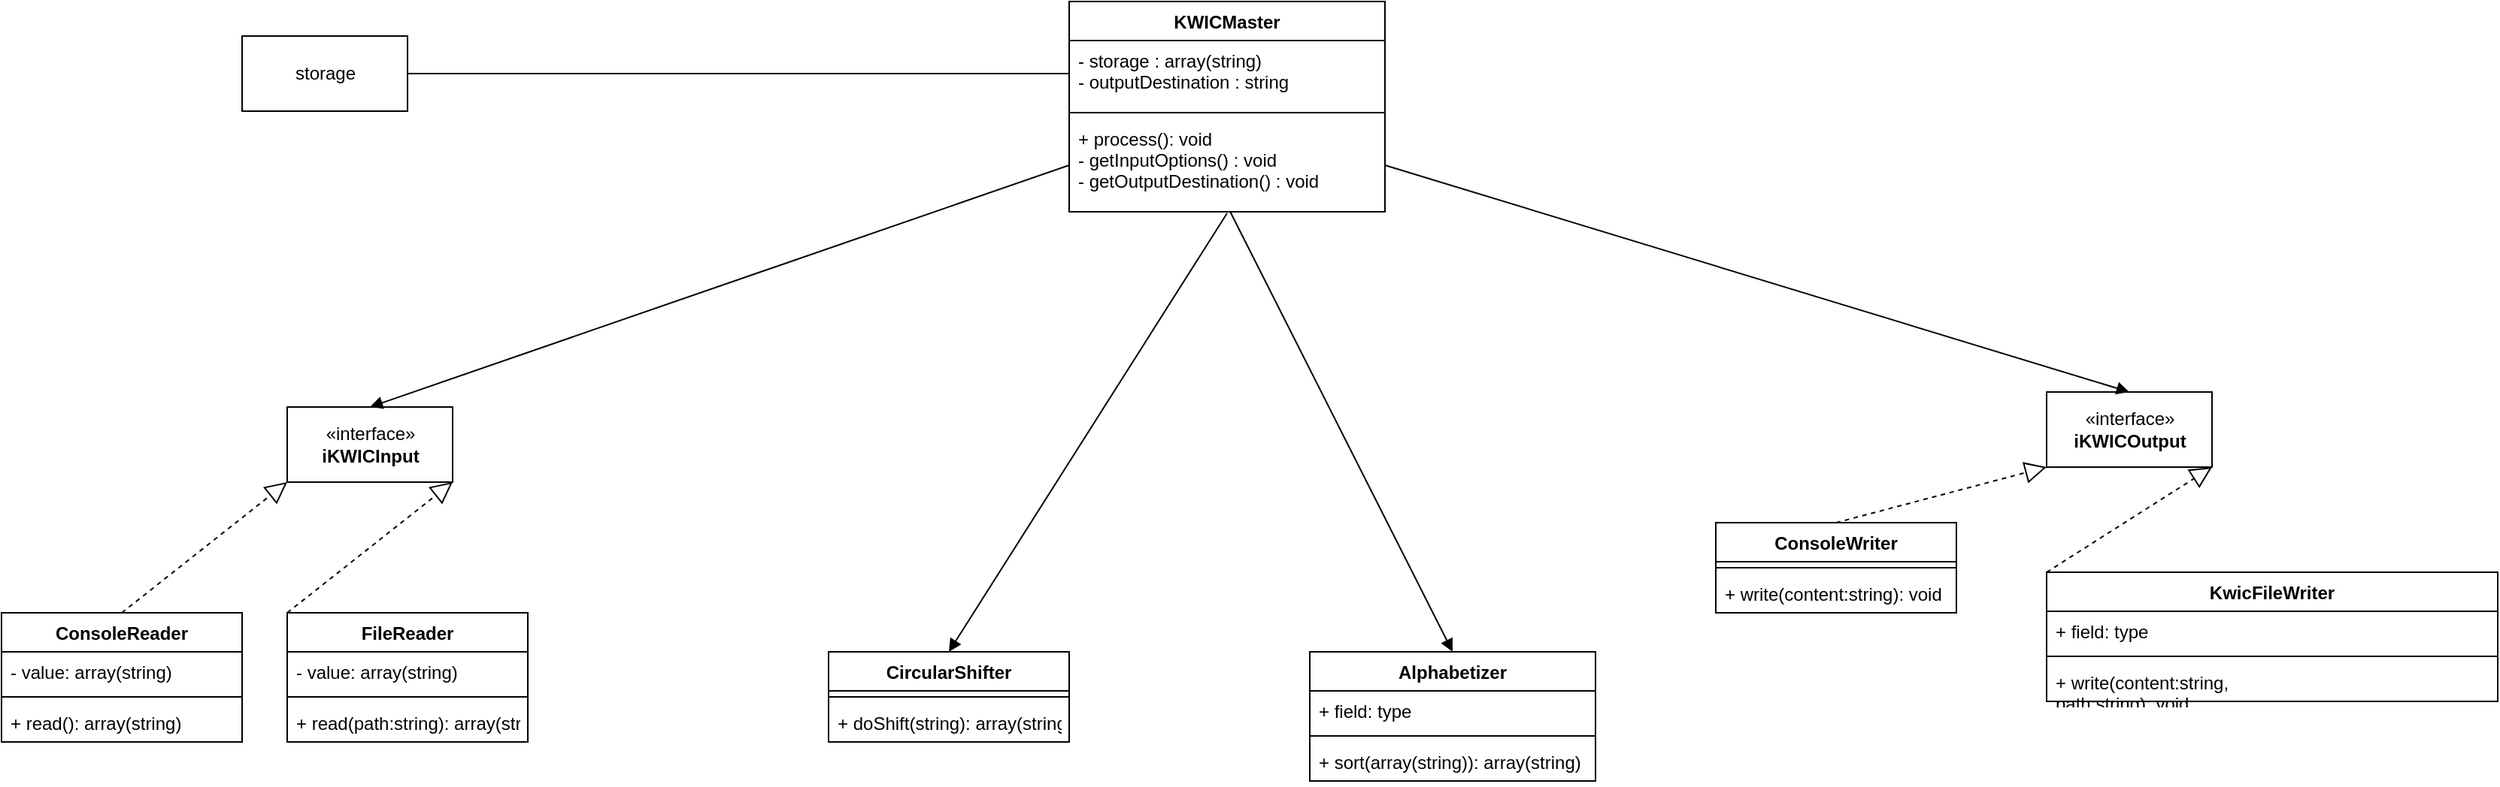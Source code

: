 <mxfile version="14.2.7" type="github">
  <diagram name="Page-1" id="929967ad-93f9-6ef4-fab6-5d389245f69c">
    <mxGraphModel dx="2013" dy="1041" grid="1" gridSize="10" guides="1" tooltips="1" connect="1" arrows="1" fold="1" page="1" pageScale="1.5" pageWidth="1169" pageHeight="826" background="none" math="0" shadow="0">
      <root>
        <mxCell id="0" style=";html=1;" />
        <mxCell id="1" style=";html=1;" parent="0" />
        <mxCell id="phy_oIgyeEhYIAaXvfVB-1" value="KWICMaster" style="swimlane;fontStyle=1;align=center;verticalAlign=top;childLayout=stackLayout;horizontal=1;startSize=26;horizontalStack=0;resizeParent=1;resizeParentMax=0;resizeLast=0;collapsible=1;marginBottom=0;" vertex="1" parent="1">
          <mxGeometry x="770" y="170" width="210" height="140" as="geometry" />
        </mxCell>
        <mxCell id="phy_oIgyeEhYIAaXvfVB-2" value="- storage : array(string)&#xa;- outputDestination : string&#xa;" style="text;strokeColor=none;fillColor=none;align=left;verticalAlign=top;spacingLeft=4;spacingRight=4;overflow=hidden;rotatable=0;points=[[0,0.5],[1,0.5]];portConstraint=eastwest;" vertex="1" parent="phy_oIgyeEhYIAaXvfVB-1">
          <mxGeometry y="26" width="210" height="44" as="geometry" />
        </mxCell>
        <mxCell id="phy_oIgyeEhYIAaXvfVB-3" value="" style="line;strokeWidth=1;fillColor=none;align=left;verticalAlign=middle;spacingTop=-1;spacingLeft=3;spacingRight=3;rotatable=0;labelPosition=right;points=[];portConstraint=eastwest;" vertex="1" parent="phy_oIgyeEhYIAaXvfVB-1">
          <mxGeometry y="70" width="210" height="8" as="geometry" />
        </mxCell>
        <mxCell id="phy_oIgyeEhYIAaXvfVB-4" value="+ process(): void&#xa;- getInputOptions() : void&#xa;- getOutputDestination() : void" style="text;strokeColor=none;fillColor=none;align=left;verticalAlign=top;spacingLeft=4;spacingRight=4;overflow=hidden;rotatable=0;points=[[0,0.5],[1,0.5]];portConstraint=eastwest;" vertex="1" parent="phy_oIgyeEhYIAaXvfVB-1">
          <mxGeometry y="78" width="210" height="62" as="geometry" />
        </mxCell>
        <mxCell id="phy_oIgyeEhYIAaXvfVB-5" value="ConsoleReader" style="swimlane;fontStyle=1;align=center;verticalAlign=top;childLayout=stackLayout;horizontal=1;startSize=26;horizontalStack=0;resizeParent=1;resizeParentMax=0;resizeLast=0;collapsible=1;marginBottom=0;" vertex="1" parent="1">
          <mxGeometry x="60" y="577" width="160" height="86" as="geometry" />
        </mxCell>
        <mxCell id="phy_oIgyeEhYIAaXvfVB-6" value="- value: array(string)" style="text;strokeColor=none;fillColor=none;align=left;verticalAlign=top;spacingLeft=4;spacingRight=4;overflow=hidden;rotatable=0;points=[[0,0.5],[1,0.5]];portConstraint=eastwest;" vertex="1" parent="phy_oIgyeEhYIAaXvfVB-5">
          <mxGeometry y="26" width="160" height="26" as="geometry" />
        </mxCell>
        <mxCell id="phy_oIgyeEhYIAaXvfVB-7" value="" style="line;strokeWidth=1;fillColor=none;align=left;verticalAlign=middle;spacingTop=-1;spacingLeft=3;spacingRight=3;rotatable=0;labelPosition=right;points=[];portConstraint=eastwest;" vertex="1" parent="phy_oIgyeEhYIAaXvfVB-5">
          <mxGeometry y="52" width="160" height="8" as="geometry" />
        </mxCell>
        <mxCell id="phy_oIgyeEhYIAaXvfVB-8" value="+ read(): array(string)" style="text;strokeColor=none;fillColor=none;align=left;verticalAlign=top;spacingLeft=4;spacingRight=4;overflow=hidden;rotatable=0;points=[[0,0.5],[1,0.5]];portConstraint=eastwest;" vertex="1" parent="phy_oIgyeEhYIAaXvfVB-5">
          <mxGeometry y="60" width="160" height="26" as="geometry" />
        </mxCell>
        <mxCell id="phy_oIgyeEhYIAaXvfVB-9" value="«interface»&lt;br&gt;&lt;b&gt;iKWICInput&lt;/b&gt;" style="html=1;" vertex="1" parent="1">
          <mxGeometry x="250" y="440" width="110" height="50" as="geometry" />
        </mxCell>
        <mxCell id="phy_oIgyeEhYIAaXvfVB-10" value="«interface»&lt;br&gt;&lt;b&gt;iKWICOutput&lt;/b&gt;" style="html=1;" vertex="1" parent="1">
          <mxGeometry x="1420" y="430" width="110" height="50" as="geometry" />
        </mxCell>
        <mxCell id="phy_oIgyeEhYIAaXvfVB-11" value="FileReader" style="swimlane;fontStyle=1;align=center;verticalAlign=top;childLayout=stackLayout;horizontal=1;startSize=26;horizontalStack=0;resizeParent=1;resizeParentMax=0;resizeLast=0;collapsible=1;marginBottom=0;" vertex="1" parent="1">
          <mxGeometry x="250" y="577" width="160" height="86" as="geometry" />
        </mxCell>
        <mxCell id="phy_oIgyeEhYIAaXvfVB-12" value="- value: array(string)" style="text;strokeColor=none;fillColor=none;align=left;verticalAlign=top;spacingLeft=4;spacingRight=4;overflow=hidden;rotatable=0;points=[[0,0.5],[1,0.5]];portConstraint=eastwest;" vertex="1" parent="phy_oIgyeEhYIAaXvfVB-11">
          <mxGeometry y="26" width="160" height="26" as="geometry" />
        </mxCell>
        <mxCell id="phy_oIgyeEhYIAaXvfVB-13" value="" style="line;strokeWidth=1;fillColor=none;align=left;verticalAlign=middle;spacingTop=-1;spacingLeft=3;spacingRight=3;rotatable=0;labelPosition=right;points=[];portConstraint=eastwest;" vertex="1" parent="phy_oIgyeEhYIAaXvfVB-11">
          <mxGeometry y="52" width="160" height="8" as="geometry" />
        </mxCell>
        <mxCell id="phy_oIgyeEhYIAaXvfVB-14" value="+ read(path:string): array(string)" style="text;strokeColor=none;fillColor=none;align=left;verticalAlign=top;spacingLeft=4;spacingRight=4;overflow=hidden;rotatable=0;points=[[0,0.5],[1,0.5]];portConstraint=eastwest;" vertex="1" parent="phy_oIgyeEhYIAaXvfVB-11">
          <mxGeometry y="60" width="160" height="26" as="geometry" />
        </mxCell>
        <mxCell id="phy_oIgyeEhYIAaXvfVB-15" value="ConsoleWriter" style="swimlane;fontStyle=1;align=center;verticalAlign=top;childLayout=stackLayout;horizontal=1;startSize=26;horizontalStack=0;resizeParent=1;resizeParentMax=0;resizeLast=0;collapsible=1;marginBottom=0;" vertex="1" parent="1">
          <mxGeometry x="1200" y="517" width="160" height="60" as="geometry" />
        </mxCell>
        <mxCell id="phy_oIgyeEhYIAaXvfVB-17" value="" style="line;strokeWidth=1;fillColor=none;align=left;verticalAlign=middle;spacingTop=-1;spacingLeft=3;spacingRight=3;rotatable=0;labelPosition=right;points=[];portConstraint=eastwest;" vertex="1" parent="phy_oIgyeEhYIAaXvfVB-15">
          <mxGeometry y="26" width="160" height="8" as="geometry" />
        </mxCell>
        <mxCell id="phy_oIgyeEhYIAaXvfVB-18" value="+ write(content:string): void" style="text;strokeColor=none;fillColor=none;align=left;verticalAlign=top;spacingLeft=4;spacingRight=4;overflow=hidden;rotatable=0;points=[[0,0.5],[1,0.5]];portConstraint=eastwest;" vertex="1" parent="phy_oIgyeEhYIAaXvfVB-15">
          <mxGeometry y="34" width="160" height="26" as="geometry" />
        </mxCell>
        <mxCell id="phy_oIgyeEhYIAaXvfVB-19" value="KwicFileWriter" style="swimlane;fontStyle=1;align=center;verticalAlign=top;childLayout=stackLayout;horizontal=1;startSize=26;horizontalStack=0;resizeParent=1;resizeParentMax=0;resizeLast=0;collapsible=1;marginBottom=0;" vertex="1" parent="1">
          <mxGeometry x="1420" y="550" width="300" height="86" as="geometry" />
        </mxCell>
        <mxCell id="phy_oIgyeEhYIAaXvfVB-20" value="+ field: type" style="text;strokeColor=none;fillColor=none;align=left;verticalAlign=top;spacingLeft=4;spacingRight=4;overflow=hidden;rotatable=0;points=[[0,0.5],[1,0.5]];portConstraint=eastwest;" vertex="1" parent="phy_oIgyeEhYIAaXvfVB-19">
          <mxGeometry y="26" width="300" height="26" as="geometry" />
        </mxCell>
        <mxCell id="phy_oIgyeEhYIAaXvfVB-21" value="" style="line;strokeWidth=1;fillColor=none;align=left;verticalAlign=middle;spacingTop=-1;spacingLeft=3;spacingRight=3;rotatable=0;labelPosition=right;points=[];portConstraint=eastwest;" vertex="1" parent="phy_oIgyeEhYIAaXvfVB-19">
          <mxGeometry y="52" width="300" height="8" as="geometry" />
        </mxCell>
        <mxCell id="phy_oIgyeEhYIAaXvfVB-22" value="+ write(content:string, &#xa;path:string): void" style="text;strokeColor=none;fillColor=none;align=left;verticalAlign=top;spacingLeft=4;spacingRight=4;overflow=hidden;rotatable=0;points=[[0,0.5],[1,0.5]];portConstraint=eastwest;" vertex="1" parent="phy_oIgyeEhYIAaXvfVB-19">
          <mxGeometry y="60" width="300" height="26" as="geometry" />
        </mxCell>
        <mxCell id="phy_oIgyeEhYIAaXvfVB-32" value="" style="endArrow=block;dashed=1;endFill=0;endSize=12;html=1;exitX=0.5;exitY=0;exitDx=0;exitDy=0;entryX=0;entryY=1;entryDx=0;entryDy=0;" edge="1" parent="1" source="phy_oIgyeEhYIAaXvfVB-5" target="phy_oIgyeEhYIAaXvfVB-9">
          <mxGeometry width="160" relative="1" as="geometry">
            <mxPoint x="500" y="520" as="sourcePoint" />
            <mxPoint x="660" y="520" as="targetPoint" />
          </mxGeometry>
        </mxCell>
        <mxCell id="phy_oIgyeEhYIAaXvfVB-33" value="" style="endArrow=block;dashed=1;endFill=0;endSize=12;html=1;exitX=0;exitY=0;exitDx=0;exitDy=0;entryX=1;entryY=1;entryDx=0;entryDy=0;" edge="1" parent="1" source="phy_oIgyeEhYIAaXvfVB-11" target="phy_oIgyeEhYIAaXvfVB-9">
          <mxGeometry width="160" relative="1" as="geometry">
            <mxPoint x="150" y="587" as="sourcePoint" />
            <mxPoint x="260" y="500" as="targetPoint" />
          </mxGeometry>
        </mxCell>
        <mxCell id="phy_oIgyeEhYIAaXvfVB-34" value="" style="endArrow=block;dashed=1;endFill=0;endSize=12;html=1;exitX=0.5;exitY=0;exitDx=0;exitDy=0;entryX=0;entryY=1;entryDx=0;entryDy=0;" edge="1" parent="1" source="phy_oIgyeEhYIAaXvfVB-15" target="phy_oIgyeEhYIAaXvfVB-10">
          <mxGeometry width="160" relative="1" as="geometry">
            <mxPoint x="1310" y="557" as="sourcePoint" />
            <mxPoint x="1420" y="470" as="targetPoint" />
          </mxGeometry>
        </mxCell>
        <mxCell id="phy_oIgyeEhYIAaXvfVB-35" value="" style="endArrow=block;dashed=1;endFill=0;endSize=12;html=1;exitX=0;exitY=0;exitDx=0;exitDy=0;entryX=1;entryY=1;entryDx=0;entryDy=0;" edge="1" parent="1" source="phy_oIgyeEhYIAaXvfVB-19" target="phy_oIgyeEhYIAaXvfVB-10">
          <mxGeometry width="160" relative="1" as="geometry">
            <mxPoint x="1360" y="577" as="sourcePoint" />
            <mxPoint x="1430" y="490" as="targetPoint" />
          </mxGeometry>
        </mxCell>
        <mxCell id="phy_oIgyeEhYIAaXvfVB-40" value="" style="html=1;verticalAlign=bottom;endArrow=block;exitX=0;exitY=0.5;exitDx=0;exitDy=0;entryX=0.5;entryY=0;entryDx=0;entryDy=0;" edge="1" parent="1" source="phy_oIgyeEhYIAaXvfVB-4" target="phy_oIgyeEhYIAaXvfVB-9">
          <mxGeometry width="80" relative="1" as="geometry">
            <mxPoint x="460" y="360" as="sourcePoint" />
            <mxPoint x="540" y="360" as="targetPoint" />
          </mxGeometry>
        </mxCell>
        <mxCell id="phy_oIgyeEhYIAaXvfVB-41" value="" style="html=1;verticalAlign=bottom;endArrow=block;exitX=1;exitY=0.5;exitDx=0;exitDy=0;entryX=0.5;entryY=0;entryDx=0;entryDy=0;" edge="1" parent="1" source="phy_oIgyeEhYIAaXvfVB-4" target="phy_oIgyeEhYIAaXvfVB-10">
          <mxGeometry width="80" relative="1" as="geometry">
            <mxPoint x="780" y="289" as="sourcePoint" />
            <mxPoint x="315" y="450" as="targetPoint" />
          </mxGeometry>
        </mxCell>
        <mxCell id="phy_oIgyeEhYIAaXvfVB-42" value="CircularShifter" style="swimlane;fontStyle=1;align=center;verticalAlign=top;childLayout=stackLayout;horizontal=1;startSize=26;horizontalStack=0;resizeParent=1;resizeParentMax=0;resizeLast=0;collapsible=1;marginBottom=0;" vertex="1" parent="1">
          <mxGeometry x="610" y="603" width="160" height="60" as="geometry" />
        </mxCell>
        <mxCell id="phy_oIgyeEhYIAaXvfVB-44" value="" style="line;strokeWidth=1;fillColor=none;align=left;verticalAlign=middle;spacingTop=-1;spacingLeft=3;spacingRight=3;rotatable=0;labelPosition=right;points=[];portConstraint=eastwest;" vertex="1" parent="phy_oIgyeEhYIAaXvfVB-42">
          <mxGeometry y="26" width="160" height="8" as="geometry" />
        </mxCell>
        <mxCell id="phy_oIgyeEhYIAaXvfVB-45" value="+ doShift(string): array(string)" style="text;strokeColor=none;fillColor=none;align=left;verticalAlign=top;spacingLeft=4;spacingRight=4;overflow=hidden;rotatable=0;points=[[0,0.5],[1,0.5]];portConstraint=eastwest;" vertex="1" parent="phy_oIgyeEhYIAaXvfVB-42">
          <mxGeometry y="34" width="160" height="26" as="geometry" />
        </mxCell>
        <mxCell id="phy_oIgyeEhYIAaXvfVB-46" value="Alphabetizer" style="swimlane;fontStyle=1;align=center;verticalAlign=top;childLayout=stackLayout;horizontal=1;startSize=26;horizontalStack=0;resizeParent=1;resizeParentMax=0;resizeLast=0;collapsible=1;marginBottom=0;" vertex="1" parent="1">
          <mxGeometry x="930" y="603" width="190" height="86" as="geometry" />
        </mxCell>
        <mxCell id="phy_oIgyeEhYIAaXvfVB-47" value="+ field: type" style="text;strokeColor=none;fillColor=none;align=left;verticalAlign=top;spacingLeft=4;spacingRight=4;overflow=hidden;rotatable=0;points=[[0,0.5],[1,0.5]];portConstraint=eastwest;" vertex="1" parent="phy_oIgyeEhYIAaXvfVB-46">
          <mxGeometry y="26" width="190" height="26" as="geometry" />
        </mxCell>
        <mxCell id="phy_oIgyeEhYIAaXvfVB-48" value="" style="line;strokeWidth=1;fillColor=none;align=left;verticalAlign=middle;spacingTop=-1;spacingLeft=3;spacingRight=3;rotatable=0;labelPosition=right;points=[];portConstraint=eastwest;" vertex="1" parent="phy_oIgyeEhYIAaXvfVB-46">
          <mxGeometry y="52" width="190" height="8" as="geometry" />
        </mxCell>
        <mxCell id="phy_oIgyeEhYIAaXvfVB-49" value="+ sort(array(string)): array(string)" style="text;strokeColor=none;fillColor=none;align=left;verticalAlign=top;spacingLeft=4;spacingRight=4;overflow=hidden;rotatable=0;points=[[0,0.5],[1,0.5]];portConstraint=eastwest;" vertex="1" parent="phy_oIgyeEhYIAaXvfVB-46">
          <mxGeometry y="60" width="190" height="26" as="geometry" />
        </mxCell>
        <mxCell id="phy_oIgyeEhYIAaXvfVB-50" value="" style="html=1;verticalAlign=bottom;endArrow=block;exitX=0.5;exitY=1.016;exitDx=0;exitDy=0;entryX=0.5;entryY=0;entryDx=0;entryDy=0;exitPerimeter=0;" edge="1" parent="1" source="phy_oIgyeEhYIAaXvfVB-4" target="phy_oIgyeEhYIAaXvfVB-42">
          <mxGeometry width="80" relative="1" as="geometry">
            <mxPoint x="877" y="310" as="sourcePoint" />
            <mxPoint x="412" y="471" as="targetPoint" />
          </mxGeometry>
        </mxCell>
        <mxCell id="phy_oIgyeEhYIAaXvfVB-51" value="" style="html=1;verticalAlign=bottom;endArrow=block;exitX=0.51;exitY=1;exitDx=0;exitDy=0;entryX=0.5;entryY=0;entryDx=0;entryDy=0;exitPerimeter=0;" edge="1" parent="1" source="phy_oIgyeEhYIAaXvfVB-4" target="phy_oIgyeEhYIAaXvfVB-46">
          <mxGeometry width="80" relative="1" as="geometry">
            <mxPoint x="885" y="320.992" as="sourcePoint" />
            <mxPoint x="700" y="613" as="targetPoint" />
          </mxGeometry>
        </mxCell>
        <mxCell id="phy_oIgyeEhYIAaXvfVB-52" value="storage" style="html=1;" vertex="1" parent="1">
          <mxGeometry x="220" y="193" width="110" height="50" as="geometry" />
        </mxCell>
        <mxCell id="phy_oIgyeEhYIAaXvfVB-53" value="" style="endArrow=none;html=1;edgeStyle=orthogonalEdgeStyle;entryX=0;entryY=0.5;entryDx=0;entryDy=0;exitX=1;exitY=0.5;exitDx=0;exitDy=0;" edge="1" parent="1" source="phy_oIgyeEhYIAaXvfVB-52" target="phy_oIgyeEhYIAaXvfVB-2">
          <mxGeometry relative="1" as="geometry">
            <mxPoint x="340" y="220" as="sourcePoint" />
            <mxPoint x="500" y="220" as="targetPoint" />
          </mxGeometry>
        </mxCell>
      </root>
    </mxGraphModel>
  </diagram>
</mxfile>
